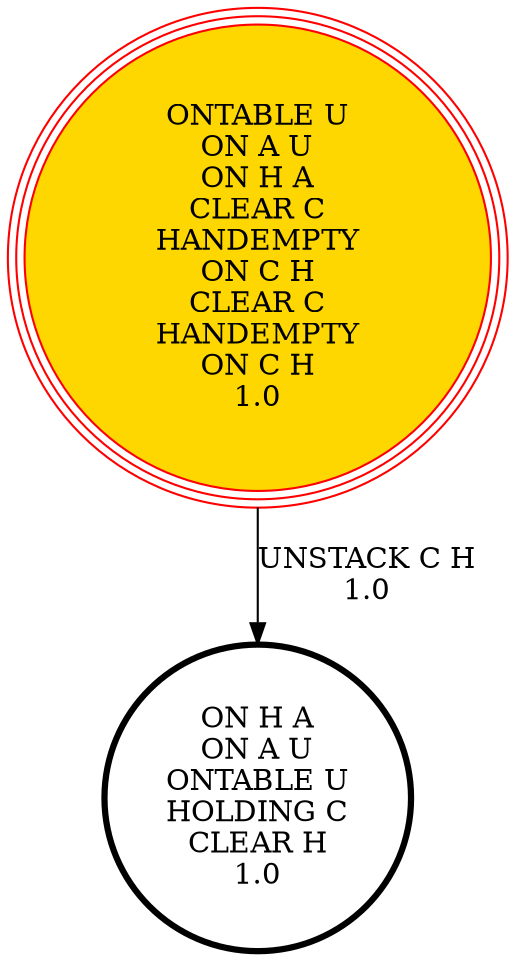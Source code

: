 digraph {
"ONTABLE U\nON A U\nON H A\nCLEAR C\nHANDEMPTY\nON C H\nCLEAR C\nHANDEMPTY\nON C H\n1.0\n" -> "ON H A\nON A U\nONTABLE U\nHOLDING C\nCLEAR H\n1.0\n"[label="UNSTACK C H\n1.0\n"];
"ON H A\nON A U\nONTABLE U\nHOLDING C\nCLEAR H\n1.0\n" [shape=circle, penwidth=3];
"ON H A\nON A U\nONTABLE U\nHOLDING C\nCLEAR H\n1.0\n" [shape=circle, penwidth=3];
"ONTABLE U\nON A U\nON H A\nCLEAR C\nHANDEMPTY\nON C H\nCLEAR C\nHANDEMPTY\nON C H\n1.0\n" [shape=circle, style=filled color=red, fillcolor=gold, peripheries=3];
}
